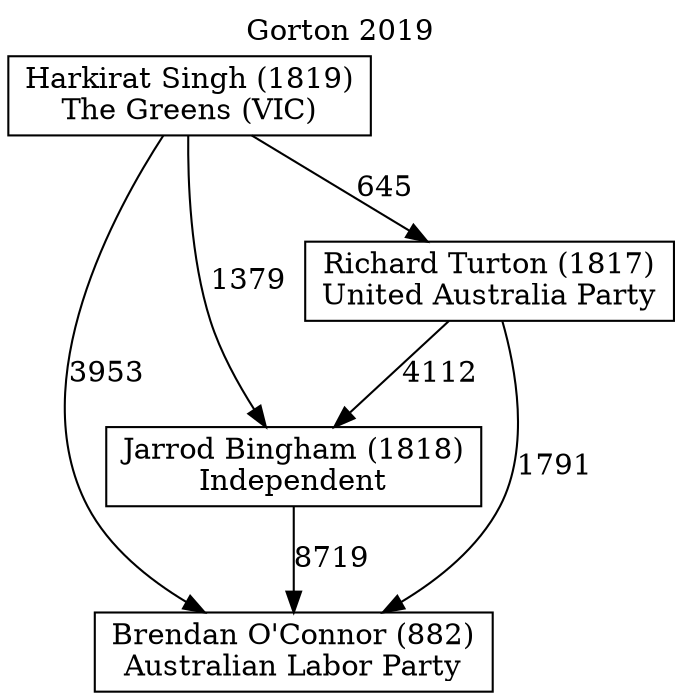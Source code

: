 // House preference flow
digraph "Brendan O'Connor (882)_Gorton_2019" {
	graph [label="Gorton 2019" labelloc=t mclimit=10]
	node [shape=box]
	"Brendan O'Connor (882)" [label="Brendan O'Connor (882)
Australian Labor Party"]
	"Harkirat Singh (1819)" [label="Harkirat Singh (1819)
The Greens (VIC)"]
	"Jarrod Bingham (1818)" [label="Jarrod Bingham (1818)
Independent"]
	"Richard Turton (1817)" [label="Richard Turton (1817)
United Australia Party"]
	"Harkirat Singh (1819)" -> "Brendan O'Connor (882)" [label=3953]
	"Harkirat Singh (1819)" -> "Jarrod Bingham (1818)" [label=1379]
	"Harkirat Singh (1819)" -> "Richard Turton (1817)" [label=645]
	"Jarrod Bingham (1818)" -> "Brendan O'Connor (882)" [label=8719]
	"Richard Turton (1817)" -> "Brendan O'Connor (882)" [label=1791]
	"Richard Turton (1817)" -> "Jarrod Bingham (1818)" [label=4112]
}
